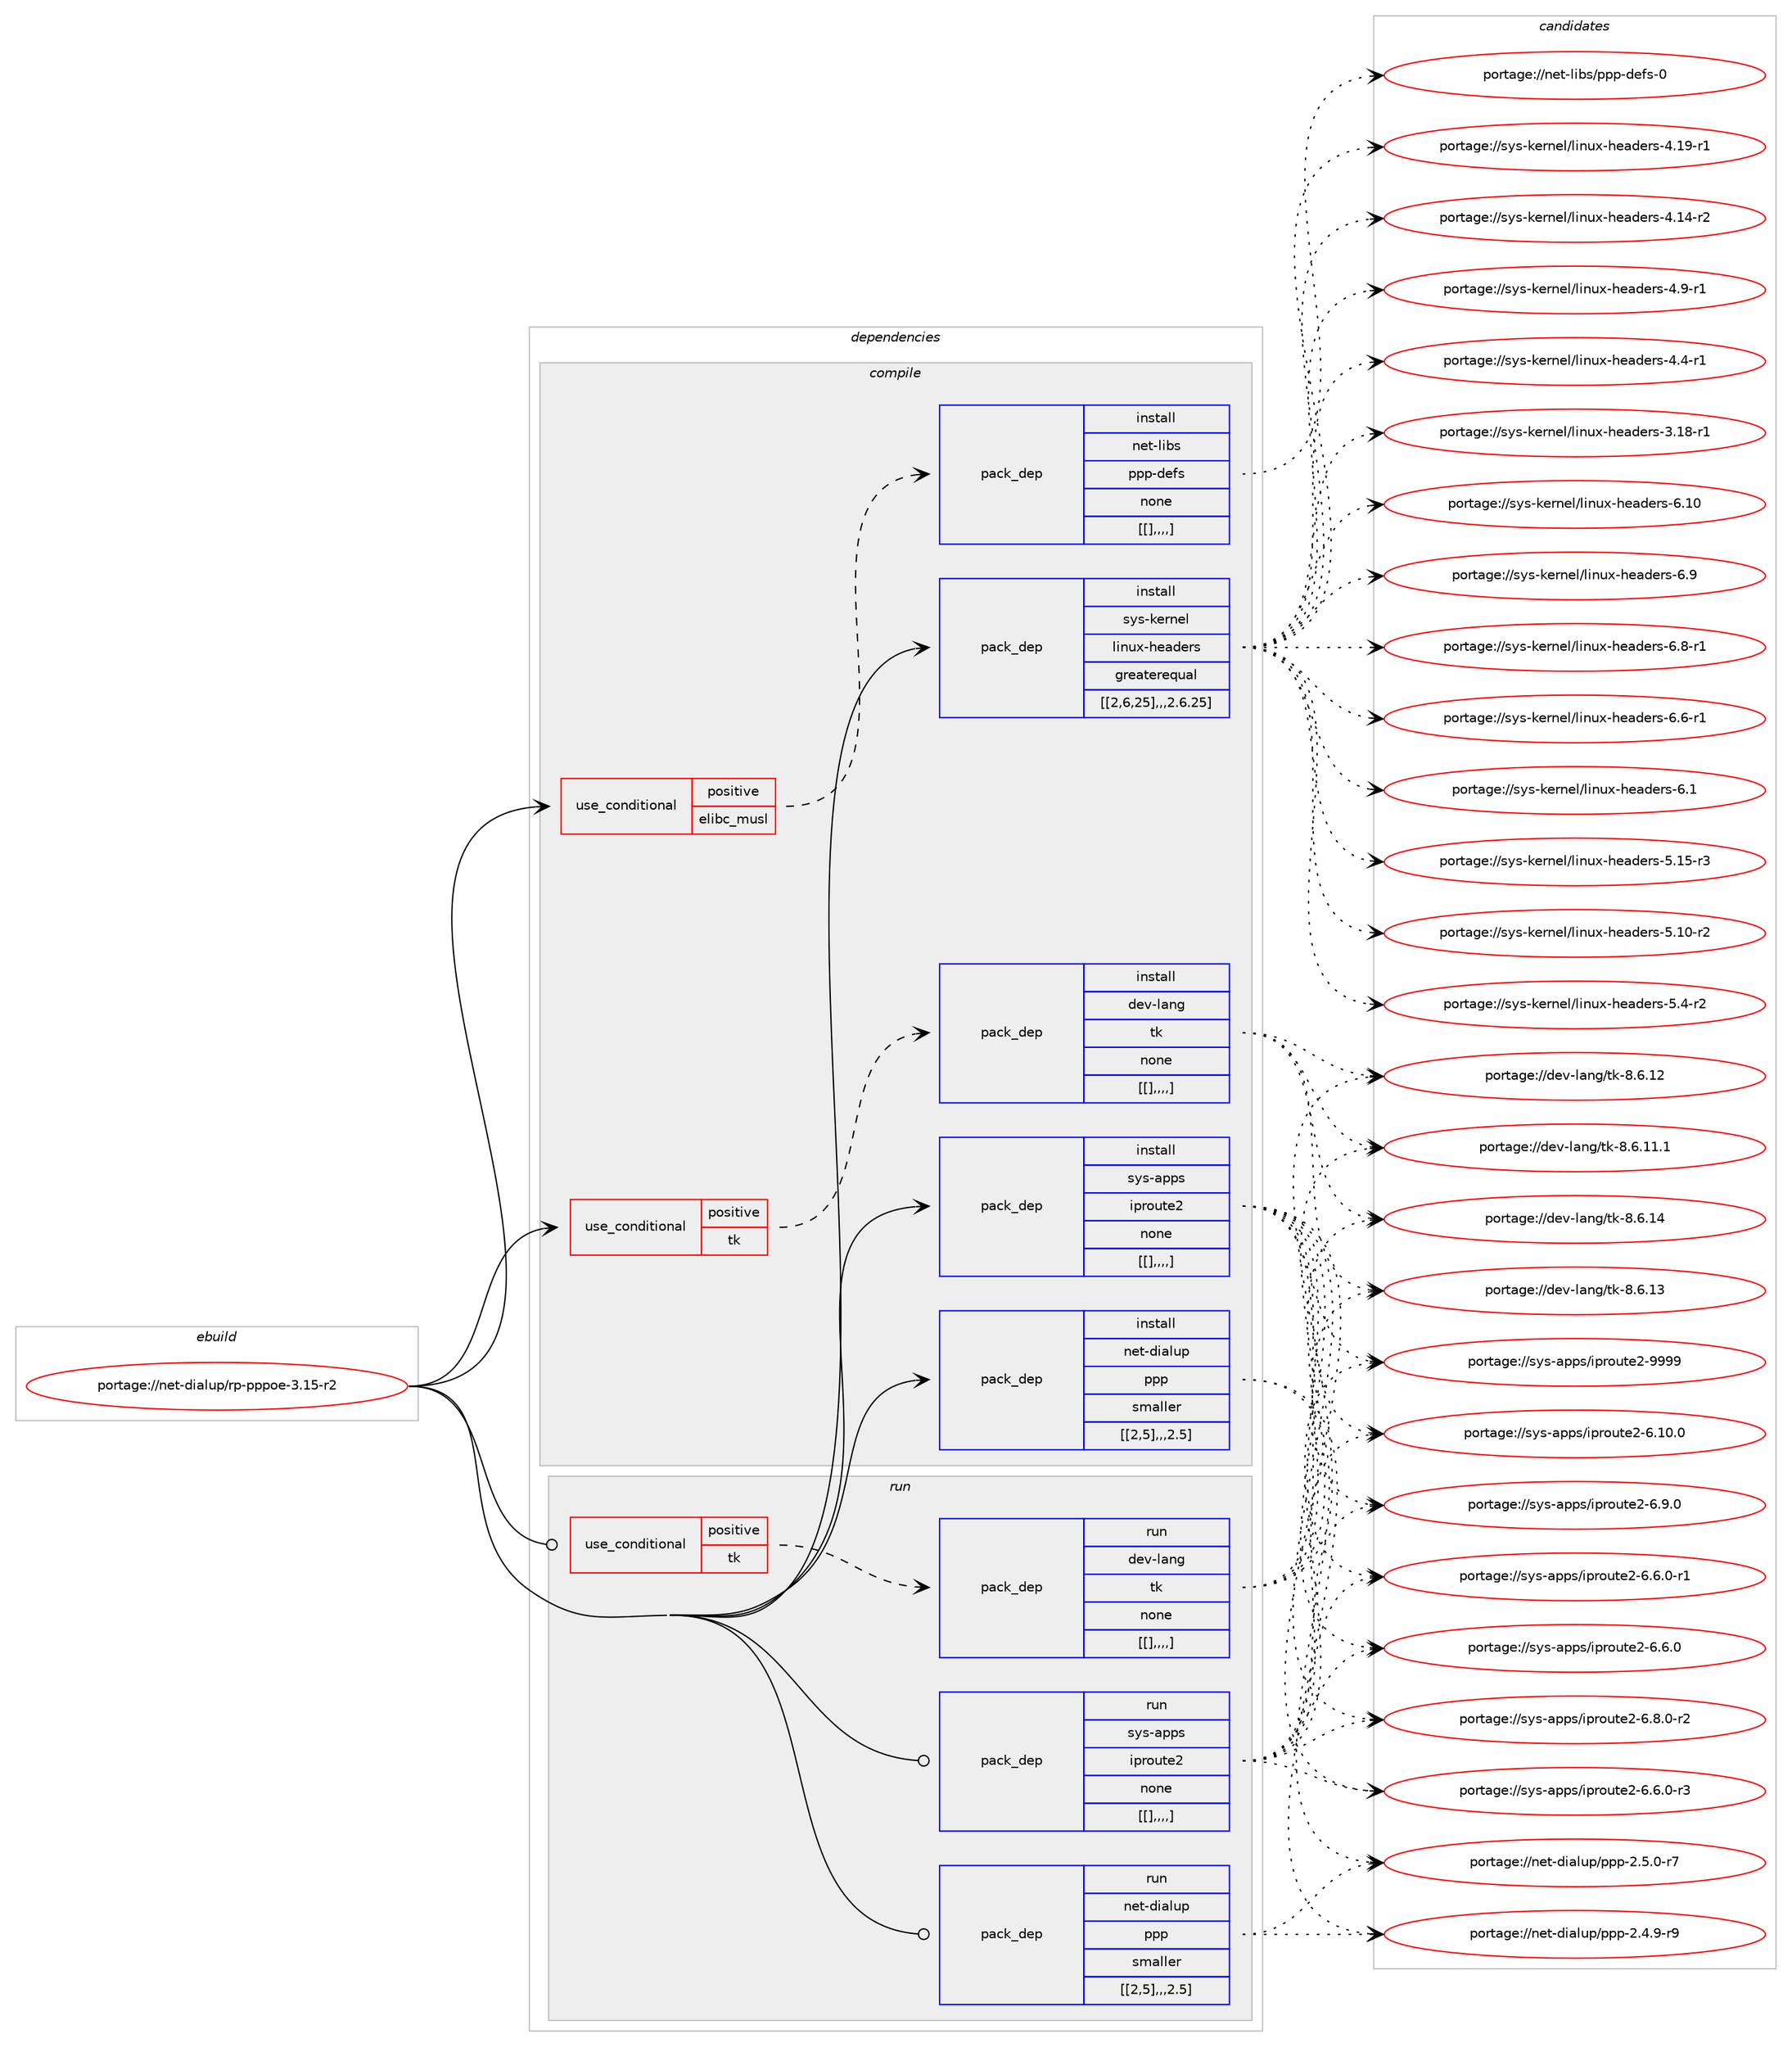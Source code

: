digraph prolog {

# *************
# Graph options
# *************

newrank=true;
concentrate=true;
compound=true;
graph [rankdir=LR,fontname=Helvetica,fontsize=10,ranksep=1.5];#, ranksep=2.5, nodesep=0.2];
edge  [arrowhead=vee];
node  [fontname=Helvetica,fontsize=10];

# **********
# The ebuild
# **********

subgraph cluster_leftcol {
color=gray;
label=<<i>ebuild</i>>;
id [label="portage://net-dialup/rp-pppoe-3.15-r2", color=red, width=4, href="../net-dialup/rp-pppoe-3.15-r2.svg"];
}

# ****************
# The dependencies
# ****************

subgraph cluster_midcol {
color=gray;
label=<<i>dependencies</i>>;
subgraph cluster_compile {
fillcolor="#eeeeee";
style=filled;
label=<<i>compile</i>>;
subgraph cond93915 {
dependency363179 [label=<<TABLE BORDER="0" CELLBORDER="1" CELLSPACING="0" CELLPADDING="4"><TR><TD ROWSPAN="3" CELLPADDING="10">use_conditional</TD></TR><TR><TD>positive</TD></TR><TR><TD>elibc_musl</TD></TR></TABLE>>, shape=none, color=red];
subgraph pack266517 {
dependency363180 [label=<<TABLE BORDER="0" CELLBORDER="1" CELLSPACING="0" CELLPADDING="4" WIDTH="220"><TR><TD ROWSPAN="6" CELLPADDING="30">pack_dep</TD></TR><TR><TD WIDTH="110">install</TD></TR><TR><TD>net-libs</TD></TR><TR><TD>ppp-defs</TD></TR><TR><TD>none</TD></TR><TR><TD>[[],,,,]</TD></TR></TABLE>>, shape=none, color=blue];
}
dependency363179:e -> dependency363180:w [weight=20,style="dashed",arrowhead="vee"];
}
id:e -> dependency363179:w [weight=20,style="solid",arrowhead="vee"];
subgraph cond93916 {
dependency363181 [label=<<TABLE BORDER="0" CELLBORDER="1" CELLSPACING="0" CELLPADDING="4"><TR><TD ROWSPAN="3" CELLPADDING="10">use_conditional</TD></TR><TR><TD>positive</TD></TR><TR><TD>tk</TD></TR></TABLE>>, shape=none, color=red];
subgraph pack266518 {
dependency363182 [label=<<TABLE BORDER="0" CELLBORDER="1" CELLSPACING="0" CELLPADDING="4" WIDTH="220"><TR><TD ROWSPAN="6" CELLPADDING="30">pack_dep</TD></TR><TR><TD WIDTH="110">install</TD></TR><TR><TD>dev-lang</TD></TR><TR><TD>tk</TD></TR><TR><TD>none</TD></TR><TR><TD>[[],,,,]</TD></TR></TABLE>>, shape=none, color=blue];
}
dependency363181:e -> dependency363182:w [weight=20,style="dashed",arrowhead="vee"];
}
id:e -> dependency363181:w [weight=20,style="solid",arrowhead="vee"];
subgraph pack266519 {
dependency363183 [label=<<TABLE BORDER="0" CELLBORDER="1" CELLSPACING="0" CELLPADDING="4" WIDTH="220"><TR><TD ROWSPAN="6" CELLPADDING="30">pack_dep</TD></TR><TR><TD WIDTH="110">install</TD></TR><TR><TD>net-dialup</TD></TR><TR><TD>ppp</TD></TR><TR><TD>smaller</TD></TR><TR><TD>[[2,5],,,2.5]</TD></TR></TABLE>>, shape=none, color=blue];
}
id:e -> dependency363183:w [weight=20,style="solid",arrowhead="vee"];
subgraph pack266520 {
dependency363184 [label=<<TABLE BORDER="0" CELLBORDER="1" CELLSPACING="0" CELLPADDING="4" WIDTH="220"><TR><TD ROWSPAN="6" CELLPADDING="30">pack_dep</TD></TR><TR><TD WIDTH="110">install</TD></TR><TR><TD>sys-apps</TD></TR><TR><TD>iproute2</TD></TR><TR><TD>none</TD></TR><TR><TD>[[],,,,]</TD></TR></TABLE>>, shape=none, color=blue];
}
id:e -> dependency363184:w [weight=20,style="solid",arrowhead="vee"];
subgraph pack266521 {
dependency363185 [label=<<TABLE BORDER="0" CELLBORDER="1" CELLSPACING="0" CELLPADDING="4" WIDTH="220"><TR><TD ROWSPAN="6" CELLPADDING="30">pack_dep</TD></TR><TR><TD WIDTH="110">install</TD></TR><TR><TD>sys-kernel</TD></TR><TR><TD>linux-headers</TD></TR><TR><TD>greaterequal</TD></TR><TR><TD>[[2,6,25],,,2.6.25]</TD></TR></TABLE>>, shape=none, color=blue];
}
id:e -> dependency363185:w [weight=20,style="solid",arrowhead="vee"];
}
subgraph cluster_compileandrun {
fillcolor="#eeeeee";
style=filled;
label=<<i>compile and run</i>>;
}
subgraph cluster_run {
fillcolor="#eeeeee";
style=filled;
label=<<i>run</i>>;
subgraph cond93917 {
dependency363186 [label=<<TABLE BORDER="0" CELLBORDER="1" CELLSPACING="0" CELLPADDING="4"><TR><TD ROWSPAN="3" CELLPADDING="10">use_conditional</TD></TR><TR><TD>positive</TD></TR><TR><TD>tk</TD></TR></TABLE>>, shape=none, color=red];
subgraph pack266522 {
dependency363187 [label=<<TABLE BORDER="0" CELLBORDER="1" CELLSPACING="0" CELLPADDING="4" WIDTH="220"><TR><TD ROWSPAN="6" CELLPADDING="30">pack_dep</TD></TR><TR><TD WIDTH="110">run</TD></TR><TR><TD>dev-lang</TD></TR><TR><TD>tk</TD></TR><TR><TD>none</TD></TR><TR><TD>[[],,,,]</TD></TR></TABLE>>, shape=none, color=blue];
}
dependency363186:e -> dependency363187:w [weight=20,style="dashed",arrowhead="vee"];
}
id:e -> dependency363186:w [weight=20,style="solid",arrowhead="odot"];
subgraph pack266523 {
dependency363188 [label=<<TABLE BORDER="0" CELLBORDER="1" CELLSPACING="0" CELLPADDING="4" WIDTH="220"><TR><TD ROWSPAN="6" CELLPADDING="30">pack_dep</TD></TR><TR><TD WIDTH="110">run</TD></TR><TR><TD>net-dialup</TD></TR><TR><TD>ppp</TD></TR><TR><TD>smaller</TD></TR><TR><TD>[[2,5],,,2.5]</TD></TR></TABLE>>, shape=none, color=blue];
}
id:e -> dependency363188:w [weight=20,style="solid",arrowhead="odot"];
subgraph pack266524 {
dependency363189 [label=<<TABLE BORDER="0" CELLBORDER="1" CELLSPACING="0" CELLPADDING="4" WIDTH="220"><TR><TD ROWSPAN="6" CELLPADDING="30">pack_dep</TD></TR><TR><TD WIDTH="110">run</TD></TR><TR><TD>sys-apps</TD></TR><TR><TD>iproute2</TD></TR><TR><TD>none</TD></TR><TR><TD>[[],,,,]</TD></TR></TABLE>>, shape=none, color=blue];
}
id:e -> dependency363189:w [weight=20,style="solid",arrowhead="odot"];
}
}

# **************
# The candidates
# **************

subgraph cluster_choices {
rank=same;
color=gray;
label=<<i>candidates</i>>;

subgraph choice266517 {
color=black;
nodesep=1;
choice110101116451081059811547112112112451001011021154548 [label="portage://net-libs/ppp-defs-0", color=red, width=4,href="../net-libs/ppp-defs-0.svg"];
dependency363180:e -> choice110101116451081059811547112112112451001011021154548:w [style=dotted,weight="100"];
}
subgraph choice266518 {
color=black;
nodesep=1;
choice10010111845108971101034711610745564654464952 [label="portage://dev-lang/tk-8.6.14", color=red, width=4,href="../dev-lang/tk-8.6.14.svg"];
choice10010111845108971101034711610745564654464951 [label="portage://dev-lang/tk-8.6.13", color=red, width=4,href="../dev-lang/tk-8.6.13.svg"];
choice10010111845108971101034711610745564654464950 [label="portage://dev-lang/tk-8.6.12", color=red, width=4,href="../dev-lang/tk-8.6.12.svg"];
choice100101118451089711010347116107455646544649494649 [label="portage://dev-lang/tk-8.6.11.1", color=red, width=4,href="../dev-lang/tk-8.6.11.1.svg"];
dependency363182:e -> choice10010111845108971101034711610745564654464952:w [style=dotted,weight="100"];
dependency363182:e -> choice10010111845108971101034711610745564654464951:w [style=dotted,weight="100"];
dependency363182:e -> choice10010111845108971101034711610745564654464950:w [style=dotted,weight="100"];
dependency363182:e -> choice100101118451089711010347116107455646544649494649:w [style=dotted,weight="100"];
}
subgraph choice266519 {
color=black;
nodesep=1;
choice1101011164510010597108117112471121121124550465346484511455 [label="portage://net-dialup/ppp-2.5.0-r7", color=red, width=4,href="../net-dialup/ppp-2.5.0-r7.svg"];
choice1101011164510010597108117112471121121124550465246574511457 [label="portage://net-dialup/ppp-2.4.9-r9", color=red, width=4,href="../net-dialup/ppp-2.4.9-r9.svg"];
dependency363183:e -> choice1101011164510010597108117112471121121124550465346484511455:w [style=dotted,weight="100"];
dependency363183:e -> choice1101011164510010597108117112471121121124550465246574511457:w [style=dotted,weight="100"];
}
subgraph choice266520 {
color=black;
nodesep=1;
choice115121115459711211211547105112114111117116101504557575757 [label="portage://sys-apps/iproute2-9999", color=red, width=4,href="../sys-apps/iproute2-9999.svg"];
choice1151211154597112112115471051121141111171161015045544649484648 [label="portage://sys-apps/iproute2-6.10.0", color=red, width=4,href="../sys-apps/iproute2-6.10.0.svg"];
choice11512111545971121121154710511211411111711610150455446574648 [label="portage://sys-apps/iproute2-6.9.0", color=red, width=4,href="../sys-apps/iproute2-6.9.0.svg"];
choice115121115459711211211547105112114111117116101504554465646484511450 [label="portage://sys-apps/iproute2-6.8.0-r2", color=red, width=4,href="../sys-apps/iproute2-6.8.0-r2.svg"];
choice115121115459711211211547105112114111117116101504554465446484511451 [label="portage://sys-apps/iproute2-6.6.0-r3", color=red, width=4,href="../sys-apps/iproute2-6.6.0-r3.svg"];
choice115121115459711211211547105112114111117116101504554465446484511449 [label="portage://sys-apps/iproute2-6.6.0-r1", color=red, width=4,href="../sys-apps/iproute2-6.6.0-r1.svg"];
choice11512111545971121121154710511211411111711610150455446544648 [label="portage://sys-apps/iproute2-6.6.0", color=red, width=4,href="../sys-apps/iproute2-6.6.0.svg"];
dependency363184:e -> choice115121115459711211211547105112114111117116101504557575757:w [style=dotted,weight="100"];
dependency363184:e -> choice1151211154597112112115471051121141111171161015045544649484648:w [style=dotted,weight="100"];
dependency363184:e -> choice11512111545971121121154710511211411111711610150455446574648:w [style=dotted,weight="100"];
dependency363184:e -> choice115121115459711211211547105112114111117116101504554465646484511450:w [style=dotted,weight="100"];
dependency363184:e -> choice115121115459711211211547105112114111117116101504554465446484511451:w [style=dotted,weight="100"];
dependency363184:e -> choice115121115459711211211547105112114111117116101504554465446484511449:w [style=dotted,weight="100"];
dependency363184:e -> choice11512111545971121121154710511211411111711610150455446544648:w [style=dotted,weight="100"];
}
subgraph choice266521 {
color=black;
nodesep=1;
choice115121115451071011141101011084710810511011712045104101971001011141154554464948 [label="portage://sys-kernel/linux-headers-6.10", color=red, width=4,href="../sys-kernel/linux-headers-6.10.svg"];
choice1151211154510710111411010110847108105110117120451041019710010111411545544657 [label="portage://sys-kernel/linux-headers-6.9", color=red, width=4,href="../sys-kernel/linux-headers-6.9.svg"];
choice11512111545107101114110101108471081051101171204510410197100101114115455446564511449 [label="portage://sys-kernel/linux-headers-6.8-r1", color=red, width=4,href="../sys-kernel/linux-headers-6.8-r1.svg"];
choice11512111545107101114110101108471081051101171204510410197100101114115455446544511449 [label="portage://sys-kernel/linux-headers-6.6-r1", color=red, width=4,href="../sys-kernel/linux-headers-6.6-r1.svg"];
choice1151211154510710111411010110847108105110117120451041019710010111411545544649 [label="portage://sys-kernel/linux-headers-6.1", color=red, width=4,href="../sys-kernel/linux-headers-6.1.svg"];
choice1151211154510710111411010110847108105110117120451041019710010111411545534649534511451 [label="portage://sys-kernel/linux-headers-5.15-r3", color=red, width=4,href="../sys-kernel/linux-headers-5.15-r3.svg"];
choice1151211154510710111411010110847108105110117120451041019710010111411545534649484511450 [label="portage://sys-kernel/linux-headers-5.10-r2", color=red, width=4,href="../sys-kernel/linux-headers-5.10-r2.svg"];
choice11512111545107101114110101108471081051101171204510410197100101114115455346524511450 [label="portage://sys-kernel/linux-headers-5.4-r2", color=red, width=4,href="../sys-kernel/linux-headers-5.4-r2.svg"];
choice1151211154510710111411010110847108105110117120451041019710010111411545524649574511449 [label="portage://sys-kernel/linux-headers-4.19-r1", color=red, width=4,href="../sys-kernel/linux-headers-4.19-r1.svg"];
choice1151211154510710111411010110847108105110117120451041019710010111411545524649524511450 [label="portage://sys-kernel/linux-headers-4.14-r2", color=red, width=4,href="../sys-kernel/linux-headers-4.14-r2.svg"];
choice11512111545107101114110101108471081051101171204510410197100101114115455246574511449 [label="portage://sys-kernel/linux-headers-4.9-r1", color=red, width=4,href="../sys-kernel/linux-headers-4.9-r1.svg"];
choice11512111545107101114110101108471081051101171204510410197100101114115455246524511449 [label="portage://sys-kernel/linux-headers-4.4-r1", color=red, width=4,href="../sys-kernel/linux-headers-4.4-r1.svg"];
choice1151211154510710111411010110847108105110117120451041019710010111411545514649564511449 [label="portage://sys-kernel/linux-headers-3.18-r1", color=red, width=4,href="../sys-kernel/linux-headers-3.18-r1.svg"];
dependency363185:e -> choice115121115451071011141101011084710810511011712045104101971001011141154554464948:w [style=dotted,weight="100"];
dependency363185:e -> choice1151211154510710111411010110847108105110117120451041019710010111411545544657:w [style=dotted,weight="100"];
dependency363185:e -> choice11512111545107101114110101108471081051101171204510410197100101114115455446564511449:w [style=dotted,weight="100"];
dependency363185:e -> choice11512111545107101114110101108471081051101171204510410197100101114115455446544511449:w [style=dotted,weight="100"];
dependency363185:e -> choice1151211154510710111411010110847108105110117120451041019710010111411545544649:w [style=dotted,weight="100"];
dependency363185:e -> choice1151211154510710111411010110847108105110117120451041019710010111411545534649534511451:w [style=dotted,weight="100"];
dependency363185:e -> choice1151211154510710111411010110847108105110117120451041019710010111411545534649484511450:w [style=dotted,weight="100"];
dependency363185:e -> choice11512111545107101114110101108471081051101171204510410197100101114115455346524511450:w [style=dotted,weight="100"];
dependency363185:e -> choice1151211154510710111411010110847108105110117120451041019710010111411545524649574511449:w [style=dotted,weight="100"];
dependency363185:e -> choice1151211154510710111411010110847108105110117120451041019710010111411545524649524511450:w [style=dotted,weight="100"];
dependency363185:e -> choice11512111545107101114110101108471081051101171204510410197100101114115455246574511449:w [style=dotted,weight="100"];
dependency363185:e -> choice11512111545107101114110101108471081051101171204510410197100101114115455246524511449:w [style=dotted,weight="100"];
dependency363185:e -> choice1151211154510710111411010110847108105110117120451041019710010111411545514649564511449:w [style=dotted,weight="100"];
}
subgraph choice266522 {
color=black;
nodesep=1;
choice10010111845108971101034711610745564654464952 [label="portage://dev-lang/tk-8.6.14", color=red, width=4,href="../dev-lang/tk-8.6.14.svg"];
choice10010111845108971101034711610745564654464951 [label="portage://dev-lang/tk-8.6.13", color=red, width=4,href="../dev-lang/tk-8.6.13.svg"];
choice10010111845108971101034711610745564654464950 [label="portage://dev-lang/tk-8.6.12", color=red, width=4,href="../dev-lang/tk-8.6.12.svg"];
choice100101118451089711010347116107455646544649494649 [label="portage://dev-lang/tk-8.6.11.1", color=red, width=4,href="../dev-lang/tk-8.6.11.1.svg"];
dependency363187:e -> choice10010111845108971101034711610745564654464952:w [style=dotted,weight="100"];
dependency363187:e -> choice10010111845108971101034711610745564654464951:w [style=dotted,weight="100"];
dependency363187:e -> choice10010111845108971101034711610745564654464950:w [style=dotted,weight="100"];
dependency363187:e -> choice100101118451089711010347116107455646544649494649:w [style=dotted,weight="100"];
}
subgraph choice266523 {
color=black;
nodesep=1;
choice1101011164510010597108117112471121121124550465346484511455 [label="portage://net-dialup/ppp-2.5.0-r7", color=red, width=4,href="../net-dialup/ppp-2.5.0-r7.svg"];
choice1101011164510010597108117112471121121124550465246574511457 [label="portage://net-dialup/ppp-2.4.9-r9", color=red, width=4,href="../net-dialup/ppp-2.4.9-r9.svg"];
dependency363188:e -> choice1101011164510010597108117112471121121124550465346484511455:w [style=dotted,weight="100"];
dependency363188:e -> choice1101011164510010597108117112471121121124550465246574511457:w [style=dotted,weight="100"];
}
subgraph choice266524 {
color=black;
nodesep=1;
choice115121115459711211211547105112114111117116101504557575757 [label="portage://sys-apps/iproute2-9999", color=red, width=4,href="../sys-apps/iproute2-9999.svg"];
choice1151211154597112112115471051121141111171161015045544649484648 [label="portage://sys-apps/iproute2-6.10.0", color=red, width=4,href="../sys-apps/iproute2-6.10.0.svg"];
choice11512111545971121121154710511211411111711610150455446574648 [label="portage://sys-apps/iproute2-6.9.0", color=red, width=4,href="../sys-apps/iproute2-6.9.0.svg"];
choice115121115459711211211547105112114111117116101504554465646484511450 [label="portage://sys-apps/iproute2-6.8.0-r2", color=red, width=4,href="../sys-apps/iproute2-6.8.0-r2.svg"];
choice115121115459711211211547105112114111117116101504554465446484511451 [label="portage://sys-apps/iproute2-6.6.0-r3", color=red, width=4,href="../sys-apps/iproute2-6.6.0-r3.svg"];
choice115121115459711211211547105112114111117116101504554465446484511449 [label="portage://sys-apps/iproute2-6.6.0-r1", color=red, width=4,href="../sys-apps/iproute2-6.6.0-r1.svg"];
choice11512111545971121121154710511211411111711610150455446544648 [label="portage://sys-apps/iproute2-6.6.0", color=red, width=4,href="../sys-apps/iproute2-6.6.0.svg"];
dependency363189:e -> choice115121115459711211211547105112114111117116101504557575757:w [style=dotted,weight="100"];
dependency363189:e -> choice1151211154597112112115471051121141111171161015045544649484648:w [style=dotted,weight="100"];
dependency363189:e -> choice11512111545971121121154710511211411111711610150455446574648:w [style=dotted,weight="100"];
dependency363189:e -> choice115121115459711211211547105112114111117116101504554465646484511450:w [style=dotted,weight="100"];
dependency363189:e -> choice115121115459711211211547105112114111117116101504554465446484511451:w [style=dotted,weight="100"];
dependency363189:e -> choice115121115459711211211547105112114111117116101504554465446484511449:w [style=dotted,weight="100"];
dependency363189:e -> choice11512111545971121121154710511211411111711610150455446544648:w [style=dotted,weight="100"];
}
}

}
